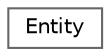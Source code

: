digraph "Graphical Class Hierarchy"
{
 // LATEX_PDF_SIZE
  bgcolor="transparent";
  edge [fontname=Helvetica,fontsize=10,labelfontname=Helvetica,labelfontsize=10];
  node [fontname=Helvetica,fontsize=10,shape=box,height=0.2,width=0.4];
  rankdir="LR";
  Node0 [id="Node000000",label="Entity",height=0.2,width=0.4,color="grey40", fillcolor="white", style="filled",URL="$class_entity.html",tooltip="Class to define and entity and what it has."];
}
